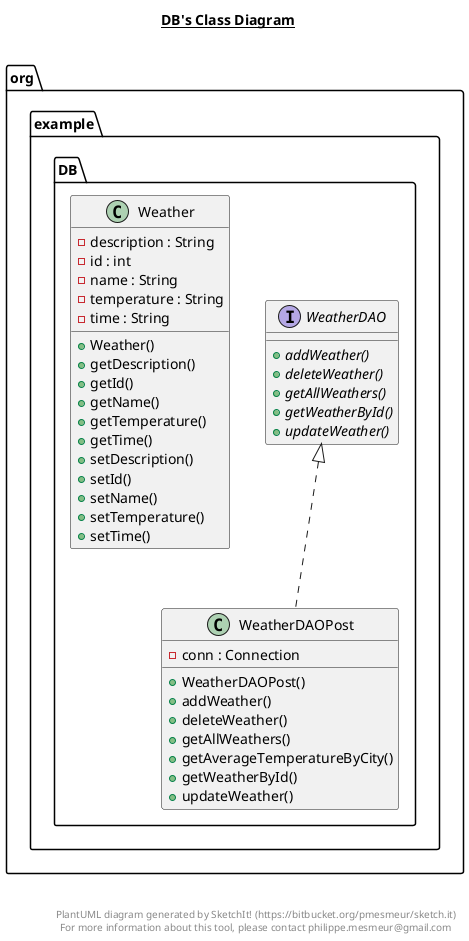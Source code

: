 @startuml

title __DB's Class Diagram__\n

  namespace org.example.DB {
    class org.example.DB.Weather {
        - description : String
        - id : int
        - name : String
        - temperature : String
        - time : String
        + Weather()
        + getDescription()
        + getId()
        + getName()
        + getTemperature()
        + getTime()
        + setDescription()
        + setId()
        + setName()
        + setTemperature()
        + setTime()
    }
  }
  

  namespace org.example.DB {
    interface org.example.DB.WeatherDAO {
        {abstract} + addWeather()
        {abstract} + deleteWeather()
        {abstract} + getAllWeathers()
        {abstract} + getWeatherById()
        {abstract} + updateWeather()
    }
  }
  

  namespace org.example.DB {
    class org.example.DB.WeatherDAOPost {
        - conn : Connection
        + WeatherDAOPost()
        + addWeather()
        + deleteWeather()
        + getAllWeathers()
        + getAverageTemperatureByCity()
        + getWeatherById()
        + updateWeather()
    }
  }
  

  org.example.DB.WeatherDAOPost .up.|> org.example.DB.WeatherDAO


right footer


PlantUML diagram generated by SketchIt! (https://bitbucket.org/pmesmeur/sketch.it)
For more information about this tool, please contact philippe.mesmeur@gmail.com
endfooter

@enduml

